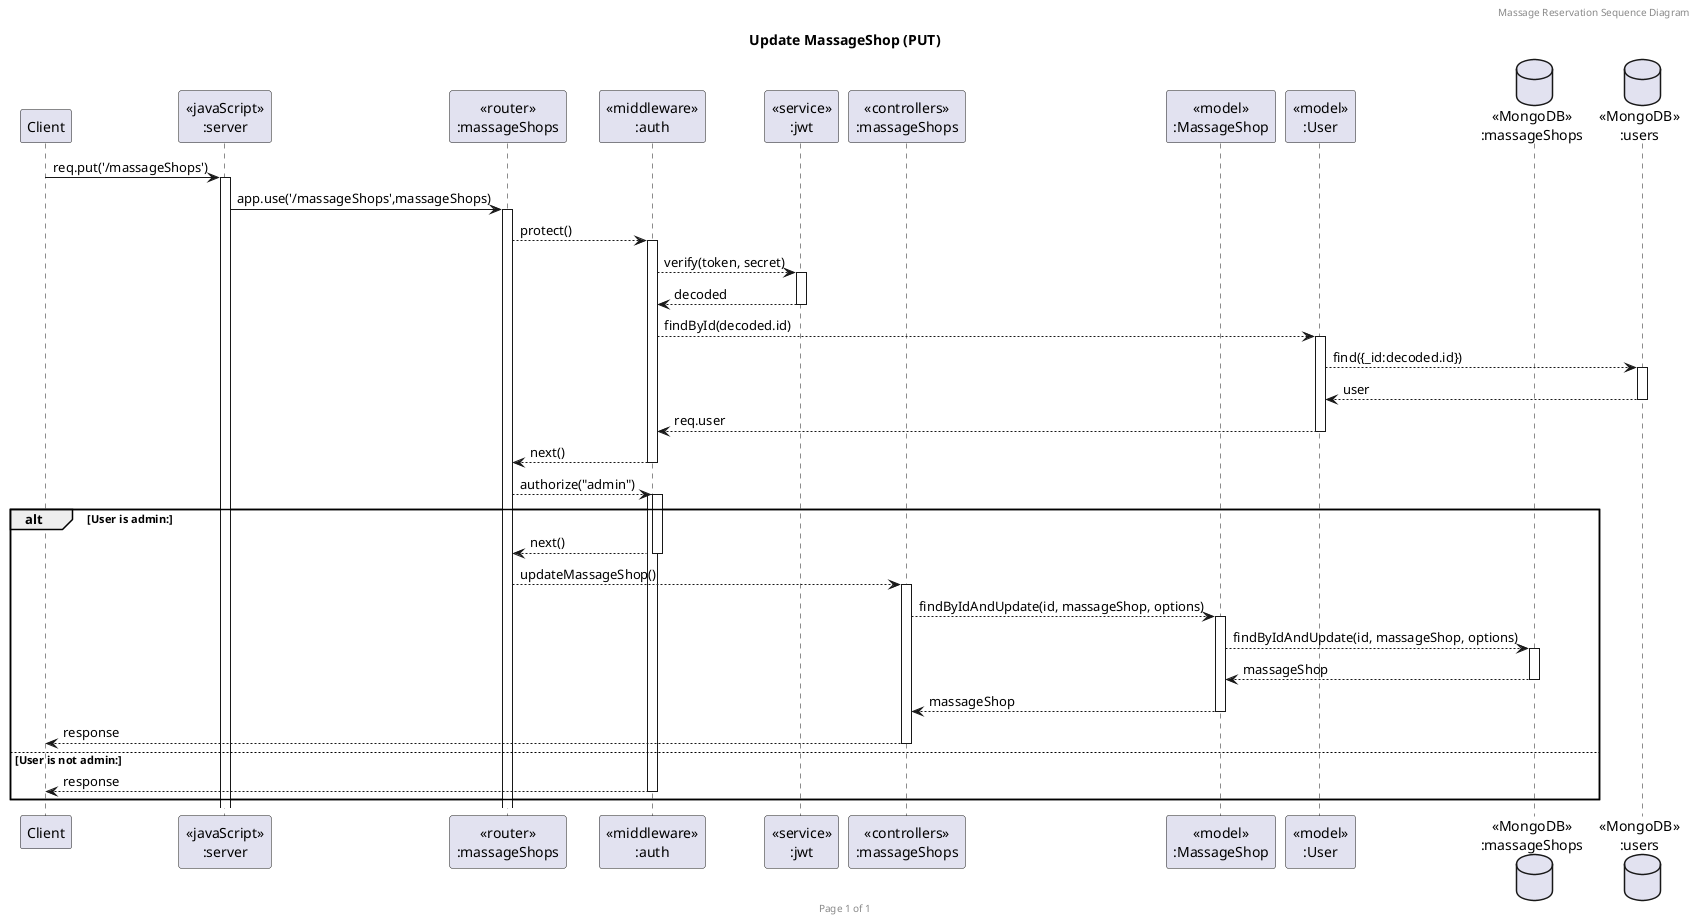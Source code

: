 @startuml Update MassageShop (PUT)

header Massage Reservation Sequence Diagram
footer Page %page% of %lastpage%
title "Update MassageShop (PUT)"

participant "Client" as client
participant "<<javaScript>>\n:server" as server
participant "<<router>>\n:massageShops" as routerMassageShops
participant "<<middleware>>\n:auth" as middlewareAuth
participant "<<service>>\n:jwt" as jwtAuth
participant "<<controllers>>\n:massageShops" as controllersMassageShops
participant "<<model>>\n:MassageShop" as modelMassageShop
participant "<<model>>\n:User" as modelUser
database "<<MongoDB>>\n:massageShops" as MassageShopsDatabase
database "<<MongoDB>>\n:users" as UsersDatabase

client->server ++:req.put('/massageShops')
server->routerMassageShops ++:app.use('/massageShops',massageShops)

routerMassageShops --> middlewareAuth ++:protect()
middlewareAuth --> jwtAuth ++:verify(token, secret)
middlewareAuth <-- jwtAuth --:decoded
middlewareAuth --> modelUser ++:findById(decoded.id)
modelUser --> UsersDatabase ++: find({_id:decoded.id})
modelUser <-- UsersDatabase --:user
middlewareAuth <-- modelUser --:req.user
routerMassageShops <-- middlewareAuth --:next()

routerMassageShops --> middlewareAuth ++:authorize("admin")

activate middlewareAuth

alt User is admin:
    routerMassageShops <-- middlewareAuth --:next()
    routerMassageShops --> controllersMassageShops ++:updateMassageShop()
    controllersMassageShops --> modelMassageShop ++:findByIdAndUpdate(id, massageShop, options)
    modelMassageShop --> MassageShopsDatabase ++:findByIdAndUpdate(id, massageShop, options)
    modelMassageShop <-- MassageShopsDatabase --:massageShop
    controllersMassageShops <-- modelMassageShop --:massageShop
    client <-- controllersMassageShops --:response
else User is not admin:
    client <-- middlewareAuth --:response
    end

@enduml
